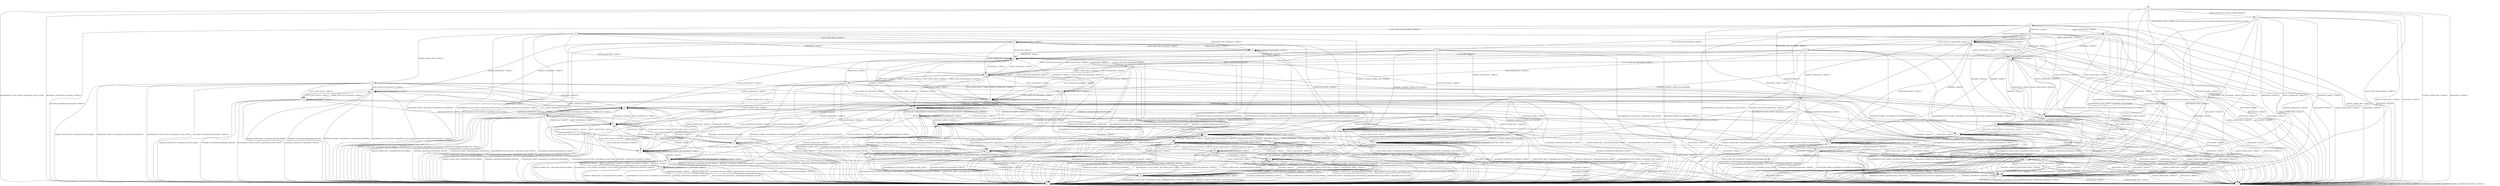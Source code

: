 digraph h5 {
s0 [label="s0"];
s1 [label="s1"];
s2 [label="s2"];
s3 [label="s3"];
s4 [label="s4"];
s5 [label="s5"];
s6 [label="s6"];
s7 [label="s7"];
s27 [label="s27"];
s28 [label="s28"];
s29 [label="s29"];
s51 [label="s51"];
s8 [label="s8"];
s9 [label="s9"];
s10 [label="s10"];
s11 [label="s11"];
s12 [label="s12"];
s24 [label="s24"];
s32 [label="s32"];
s33 [label="s33"];
s34 [label="s34"];
s35 [label="s35"];
s48 [label="s48"];
s54 [label="s54"];
s55 [label="s55"];
s13 [label="s13"];
s14 [label="s14"];
s15 [label="s15"];
s16 [label="s16"];
s17 [label="s17"];
s18 [label="s18"];
s25 [label="s25"];
s26 [label="s26"];
s30 [label="s30"];
s40 [label="s40"];
s41 [label="s41"];
s42 [label="s42"];
s46 [label="s46"];
s52 [label="s52"];
s56 [label="s56"];
s19 [label="s19"];
s20 [label="s20"];
s21 [label="s21"];
s22 [label="s22"];
s31 [label="s31"];
s36 [label="s36"];
s37 [label="s37"];
s45 [label="s45"];
s47 [label="s47"];
s49 [label="s49"];
s53 [label="s53"];
s23 [label="s23"];
s38 [label="s38"];
s39 [label="s39"];
s43 [label="s43"];
s50 [label="s50"];
s44 [label="s44"];
s0 -> s1 [label="ECDH_CLIENT_HELLO / HELLO_VERIFY_REQUEST+"];
s0 -> s2 [label="ECDH_CLIENT_KEY_EXCHANGE / TIMEOUT"];
s0 -> s3 [label="CHANGE_CIPHER_SPEC / TIMEOUT"];
s0 -> s2 [label="FINISHED / TIMEOUT"];
s0 -> s3 [label="APPLICATION / TIMEOUT"];
s0 -> s2 [label="CERTIFICATE / TIMEOUT"];
s0 -> s2 [label="EMPTY_CERTIFICATE / TIMEOUT"];
s0 -> s2 [label="CERTIFICATE_VERIFY / TIMEOUT"];
s0 -> s4 [label="Alert(WARNING,CLOSE_NOTIFY) / Alert(FATAL,CLOSE_NOTIFY)"];
s0 -> s4 [label="Alert(FATAL,UNEXPECTED_MESSAGE) / TIMEOUT"];
s1 -> s5 [label="ECDH_CLIENT_HELLO / SERVER_HELLO,CERTIFICATE,ECDHE_SERVER_KEY_EXCHANGE,CERTIFICATE_REQUEST,SERVER_HELLO_DONE"];
s1 -> s2 [label="ECDH_CLIENT_KEY_EXCHANGE / TIMEOUT"];
s1 -> s3 [label="CHANGE_CIPHER_SPEC / TIMEOUT"];
s1 -> s2 [label="FINISHED / TIMEOUT"];
s1 -> s3 [label="APPLICATION / TIMEOUT"];
s1 -> s2 [label="CERTIFICATE / TIMEOUT"];
s1 -> s2 [label="EMPTY_CERTIFICATE / TIMEOUT"];
s1 -> s2 [label="CERTIFICATE_VERIFY / TIMEOUT"];
s1 -> s4 [label="Alert(WARNING,CLOSE_NOTIFY) / Alert(FATAL,CLOSE_NOTIFY)"];
s1 -> s4 [label="Alert(FATAL,UNEXPECTED_MESSAGE) / TIMEOUT"];
s2 -> s2 [label="ECDH_CLIENT_HELLO / TIMEOUT"];
s2 -> s2 [label="ECDH_CLIENT_KEY_EXCHANGE / TIMEOUT"];
s2 -> s3 [label="CHANGE_CIPHER_SPEC / TIMEOUT"];
s2 -> s2 [label="FINISHED / TIMEOUT"];
s2 -> s3 [label="APPLICATION / TIMEOUT"];
s2 -> s2 [label="CERTIFICATE / TIMEOUT"];
s2 -> s2 [label="EMPTY_CERTIFICATE / TIMEOUT"];
s2 -> s2 [label="CERTIFICATE_VERIFY / TIMEOUT"];
s2 -> s4 [label="Alert(WARNING,CLOSE_NOTIFY) / Alert(FATAL,CLOSE_NOTIFY)"];
s2 -> s4 [label="Alert(FATAL,UNEXPECTED_MESSAGE) / TIMEOUT"];
s3 -> s3 [label="ECDH_CLIENT_HELLO / TIMEOUT"];
s3 -> s3 [label="ECDH_CLIENT_KEY_EXCHANGE / TIMEOUT"];
s3 -> s3 [label="CHANGE_CIPHER_SPEC / TIMEOUT"];
s3 -> s3 [label="FINISHED / TIMEOUT"];
s3 -> s3 [label="APPLICATION / TIMEOUT"];
s3 -> s3 [label="CERTIFICATE / TIMEOUT"];
s3 -> s3 [label="EMPTY_CERTIFICATE / TIMEOUT"];
s3 -> s3 [label="CERTIFICATE_VERIFY / TIMEOUT"];
s3 -> s3 [label="Alert(WARNING,CLOSE_NOTIFY) / TIMEOUT"];
s3 -> s3 [label="Alert(FATAL,UNEXPECTED_MESSAGE) / TIMEOUT"];
s4 -> s4 [label="ECDH_CLIENT_HELLO / SOCKET_CLOSED"];
s4 -> s4 [label="ECDH_CLIENT_KEY_EXCHANGE / SOCKET_CLOSED"];
s4 -> s4 [label="CHANGE_CIPHER_SPEC / SOCKET_CLOSED"];
s4 -> s4 [label="FINISHED / SOCKET_CLOSED"];
s4 -> s4 [label="APPLICATION / SOCKET_CLOSED"];
s4 -> s4 [label="CERTIFICATE / SOCKET_CLOSED"];
s4 -> s4 [label="EMPTY_CERTIFICATE / SOCKET_CLOSED"];
s4 -> s4 [label="CERTIFICATE_VERIFY / SOCKET_CLOSED"];
s4 -> s4 [label="Alert(WARNING,CLOSE_NOTIFY) / SOCKET_CLOSED"];
s4 -> s4 [label="Alert(FATAL,UNEXPECTED_MESSAGE) / SOCKET_CLOSED"];
s5 -> s27 [label="ECDH_CLIENT_HELLO / TIMEOUT"];
s5 -> s6 [label="ECDH_CLIENT_KEY_EXCHANGE / TIMEOUT"];
s5 -> s3 [label="CHANGE_CIPHER_SPEC / TIMEOUT"];
s5 -> s7 [label="FINISHED / TIMEOUT"];
s5 -> s3 [label="APPLICATION / TIMEOUT"];
s5 -> s28 [label="CERTIFICATE / TIMEOUT"];
s5 -> s51 [label="EMPTY_CERTIFICATE / TIMEOUT"];
s5 -> s29 [label="CERTIFICATE_VERIFY / TIMEOUT"];
s5 -> s4 [label="Alert(WARNING,CLOSE_NOTIFY) / Alert(FATAL,CLOSE_NOTIFY)"];
s5 -> s4 [label="Alert(FATAL,UNEXPECTED_MESSAGE) / TIMEOUT"];
s6 -> s8 [label="ECDH_CLIENT_HELLO / TIMEOUT"];
s6 -> s9 [label="ECDH_CLIENT_KEY_EXCHANGE / TIMEOUT"];
s6 -> s10 [label="CHANGE_CIPHER_SPEC / TIMEOUT"];
s6 -> s11 [label="FINISHED / CHANGE_CIPHER_SPEC,FINISHED"];
s6 -> s3 [label="APPLICATION / TIMEOUT"];
s6 -> s12 [label="CERTIFICATE / TIMEOUT"];
s6 -> s24 [label="EMPTY_CERTIFICATE / TIMEOUT"];
s6 -> s4 [label="CERTIFICATE_VERIFY / Alert(FATAL,NO_CERTIFICATE_RESERVED)"];
s6 -> s4 [label="Alert(WARNING,CLOSE_NOTIFY) / Alert(FATAL,CLOSE_NOTIFY)"];
s6 -> s4 [label="Alert(FATAL,UNEXPECTED_MESSAGE) / TIMEOUT"];
s7 -> s7 [label="ECDH_CLIENT_HELLO / TIMEOUT"];
s7 -> s4 [label="ECDH_CLIENT_KEY_EXCHANGE / Alert(FATAL,HANDSHAKE_FAILURE)"];
s7 -> s3 [label="CHANGE_CIPHER_SPEC / TIMEOUT"];
s7 -> s7 [label="FINISHED / TIMEOUT"];
s7 -> s3 [label="APPLICATION / TIMEOUT"];
s7 -> s7 [label="CERTIFICATE / TIMEOUT"];
s7 -> s7 [label="EMPTY_CERTIFICATE / TIMEOUT"];
s7 -> s29 [label="CERTIFICATE_VERIFY / TIMEOUT"];
s7 -> s4 [label="Alert(WARNING,CLOSE_NOTIFY) / Alert(FATAL,CLOSE_NOTIFY)"];
s7 -> s4 [label="Alert(FATAL,UNEXPECTED_MESSAGE) / TIMEOUT"];
s27 -> s27 [label="ECDH_CLIENT_HELLO / TIMEOUT"];
s27 -> s9 [label="ECDH_CLIENT_KEY_EXCHANGE / TIMEOUT"];
s27 -> s3 [label="CHANGE_CIPHER_SPEC / TIMEOUT"];
s27 -> s7 [label="FINISHED / TIMEOUT"];
s27 -> s3 [label="APPLICATION / TIMEOUT"];
s27 -> s32 [label="CERTIFICATE / TIMEOUT"];
s27 -> s27 [label="EMPTY_CERTIFICATE / TIMEOUT"];
s27 -> s29 [label="CERTIFICATE_VERIFY / TIMEOUT"];
s27 -> s4 [label="Alert(WARNING,CLOSE_NOTIFY) / Alert(FATAL,CLOSE_NOTIFY)"];
s27 -> s4 [label="Alert(FATAL,UNEXPECTED_MESSAGE) / TIMEOUT"];
s28 -> s54 [label="ECDH_CLIENT_HELLO / TIMEOUT"];
s28 -> s33 [label="ECDH_CLIENT_KEY_EXCHANGE / TIMEOUT"];
s28 -> s3 [label="CHANGE_CIPHER_SPEC / TIMEOUT"];
s28 -> s48 [label="FINISHED / TIMEOUT"];
s28 -> s3 [label="APPLICATION / TIMEOUT"];
s28 -> s32 [label="CERTIFICATE / TIMEOUT"];
s28 -> s27 [label="EMPTY_CERTIFICATE / TIMEOUT"];
s28 -> s2 [label="CERTIFICATE_VERIFY / TIMEOUT"];
s28 -> s4 [label="Alert(WARNING,CLOSE_NOTIFY) / Alert(FATAL,CLOSE_NOTIFY)"];
s28 -> s4 [label="Alert(FATAL,UNEXPECTED_MESSAGE) / TIMEOUT"];
s29 -> s29 [label="ECDH_CLIENT_HELLO / TIMEOUT"];
s29 -> s34 [label="ECDH_CLIENT_KEY_EXCHANGE / TIMEOUT"];
s29 -> s3 [label="CHANGE_CIPHER_SPEC / TIMEOUT"];
s29 -> s29 [label="FINISHED / TIMEOUT"];
s29 -> s3 [label="APPLICATION / TIMEOUT"];
s29 -> s35 [label="CERTIFICATE / TIMEOUT"];
s29 -> s29 [label="EMPTY_CERTIFICATE / TIMEOUT"];
s29 -> s29 [label="CERTIFICATE_VERIFY / TIMEOUT"];
s29 -> s4 [label="Alert(WARNING,CLOSE_NOTIFY) / Alert(FATAL,CLOSE_NOTIFY)"];
s29 -> s4 [label="Alert(FATAL,UNEXPECTED_MESSAGE) / TIMEOUT"];
s51 -> s54 [label="ECDH_CLIENT_HELLO / TIMEOUT"];
s51 -> s55 [label="ECDH_CLIENT_KEY_EXCHANGE / TIMEOUT"];
s51 -> s3 [label="CHANGE_CIPHER_SPEC / TIMEOUT"];
s51 -> s48 [label="FINISHED / TIMEOUT"];
s51 -> s3 [label="APPLICATION / TIMEOUT"];
s51 -> s32 [label="CERTIFICATE / TIMEOUT"];
s51 -> s27 [label="EMPTY_CERTIFICATE / TIMEOUT"];
s51 -> s2 [label="CERTIFICATE_VERIFY / TIMEOUT"];
s51 -> s4 [label="Alert(WARNING,CLOSE_NOTIFY) / Alert(FATAL,CLOSE_NOTIFY)"];
s51 -> s4 [label="Alert(FATAL,UNEXPECTED_MESSAGE) / TIMEOUT"];
s8 -> s8 [label="ECDH_CLIENT_HELLO / TIMEOUT"];
s8 -> s9 [label="ECDH_CLIENT_KEY_EXCHANGE / TIMEOUT"];
s8 -> s13 [label="CHANGE_CIPHER_SPEC / TIMEOUT"];
s8 -> s4 [label="FINISHED / Alert(FATAL,HANDSHAKE_FAILURE)"];
s8 -> s3 [label="APPLICATION / TIMEOUT"];
s8 -> s12 [label="CERTIFICATE / TIMEOUT"];
s8 -> s24 [label="EMPTY_CERTIFICATE / TIMEOUT"];
s8 -> s30 [label="CERTIFICATE_VERIFY / TIMEOUT"];
s8 -> s4 [label="Alert(WARNING,CLOSE_NOTIFY) / Alert(FATAL,CLOSE_NOTIFY)"];
s8 -> s4 [label="Alert(FATAL,UNEXPECTED_MESSAGE) / TIMEOUT"];
s9 -> s8 [label="ECDH_CLIENT_HELLO / TIMEOUT"];
s9 -> s9 [label="ECDH_CLIENT_KEY_EXCHANGE / TIMEOUT"];
s9 -> s14 [label="CHANGE_CIPHER_SPEC / TIMEOUT"];
s9 -> s4 [label="FINISHED / Alert(FATAL,HANDSHAKE_FAILURE)"];
s9 -> s3 [label="APPLICATION / TIMEOUT"];
s9 -> s12 [label="CERTIFICATE / TIMEOUT"];
s9 -> s24 [label="EMPTY_CERTIFICATE / TIMEOUT"];
s9 -> s4 [label="CERTIFICATE_VERIFY / Alert(FATAL,NO_CERTIFICATE_RESERVED)"];
s9 -> s4 [label="Alert(WARNING,CLOSE_NOTIFY) / Alert(FATAL,CLOSE_NOTIFY)"];
s9 -> s4 [label="Alert(FATAL,UNEXPECTED_MESSAGE) / TIMEOUT"];
s10 -> s13 [label="ECDH_CLIENT_HELLO / TIMEOUT"];
s10 -> s14 [label="ECDH_CLIENT_KEY_EXCHANGE / TIMEOUT"];
s10 -> s4 [label="CHANGE_CIPHER_SPEC / Alert(FATAL,DECODE_ERROR)"];
s10 -> s15 [label="FINISHED / CHANGE_CIPHER_SPEC,FINISHED"];
s10 -> s3 [label="APPLICATION / TIMEOUT"];
s10 -> s16 [label="CERTIFICATE / TIMEOUT"];
s10 -> s17 [label="EMPTY_CERTIFICATE / TIMEOUT"];
s10 -> s4 [label="CERTIFICATE_VERIFY / Alert(FATAL,NO_CERTIFICATE_RESERVED)"];
s10 -> s4 [label="Alert(WARNING,CLOSE_NOTIFY) / Alert(FATAL,CLOSE_NOTIFY)"];
s10 -> s4 [label="Alert(FATAL,UNEXPECTED_MESSAGE) / TIMEOUT"];
s11 -> s11 [label="ECDH_CLIENT_HELLO / TIMEOUT"];
s11 -> s11 [label="ECDH_CLIENT_KEY_EXCHANGE / TIMEOUT"];
s11 -> s15 [label="CHANGE_CIPHER_SPEC / TIMEOUT"];
s11 -> s11 [label="FINISHED / TIMEOUT"];
s11 -> s4 [label="APPLICATION / APPLICATION"];
s11 -> s11 [label="CERTIFICATE / TIMEOUT"];
s11 -> s11 [label="EMPTY_CERTIFICATE / TIMEOUT"];
s11 -> s11 [label="CERTIFICATE_VERIFY / TIMEOUT"];
s11 -> s4 [label="Alert(WARNING,CLOSE_NOTIFY) / Alert(FATAL,CLOSE_NOTIFY)"];
s11 -> s4 [label="Alert(FATAL,UNEXPECTED_MESSAGE) / TIMEOUT"];
s12 -> s25 [label="ECDH_CLIENT_HELLO / TIMEOUT"];
s12 -> s18 [label="ECDH_CLIENT_KEY_EXCHANGE / TIMEOUT"];
s12 -> s16 [label="CHANGE_CIPHER_SPEC / TIMEOUT"];
s12 -> s46 [label="FINISHED / TIMEOUT"];
s12 -> s3 [label="APPLICATION / TIMEOUT"];
s12 -> s12 [label="CERTIFICATE / TIMEOUT"];
s12 -> s24 [label="EMPTY_CERTIFICATE / TIMEOUT"];
s12 -> s52 [label="CERTIFICATE_VERIFY / TIMEOUT"];
s12 -> s4 [label="Alert(WARNING,CLOSE_NOTIFY) / Alert(FATAL,CLOSE_NOTIFY)"];
s12 -> s4 [label="Alert(FATAL,UNEXPECTED_MESSAGE) / TIMEOUT"];
s24 -> s25 [label="ECDH_CLIENT_HELLO / TIMEOUT"];
s24 -> s26 [label="ECDH_CLIENT_KEY_EXCHANGE / TIMEOUT"];
s24 -> s17 [label="CHANGE_CIPHER_SPEC / TIMEOUT"];
s24 -> s46 [label="FINISHED / TIMEOUT"];
s24 -> s3 [label="APPLICATION / TIMEOUT"];
s24 -> s12 [label="CERTIFICATE / TIMEOUT"];
s24 -> s24 [label="EMPTY_CERTIFICATE / TIMEOUT"];
s24 -> s52 [label="CERTIFICATE_VERIFY / TIMEOUT"];
s24 -> s4 [label="Alert(WARNING,CLOSE_NOTIFY) / Alert(FATAL,CLOSE_NOTIFY)"];
s24 -> s4 [label="Alert(FATAL,UNEXPECTED_MESSAGE) / TIMEOUT"];
s32 -> s54 [label="ECDH_CLIENT_HELLO / TIMEOUT"];
s32 -> s18 [label="ECDH_CLIENT_KEY_EXCHANGE / TIMEOUT"];
s32 -> s3 [label="CHANGE_CIPHER_SPEC / TIMEOUT"];
s32 -> s48 [label="FINISHED / TIMEOUT"];
s32 -> s3 [label="APPLICATION / TIMEOUT"];
s32 -> s32 [label="CERTIFICATE / TIMEOUT"];
s32 -> s27 [label="EMPTY_CERTIFICATE / TIMEOUT"];
s32 -> s2 [label="CERTIFICATE_VERIFY / TIMEOUT"];
s32 -> s4 [label="Alert(WARNING,CLOSE_NOTIFY) / Alert(FATAL,CLOSE_NOTIFY)"];
s32 -> s4 [label="Alert(FATAL,UNEXPECTED_MESSAGE) / TIMEOUT"];
s33 -> s22 [label="ECDH_CLIENT_HELLO / TIMEOUT"];
s33 -> s25 [label="ECDH_CLIENT_KEY_EXCHANGE / TIMEOUT"];
s33 -> s40 [label="CHANGE_CIPHER_SPEC / TIMEOUT"];
s33 -> s11 [label="FINISHED / CHANGE_CIPHER_SPEC,FINISHED"];
s33 -> s3 [label="APPLICATION / TIMEOUT"];
s33 -> s12 [label="CERTIFICATE / TIMEOUT"];
s33 -> s24 [label="EMPTY_CERTIFICATE / TIMEOUT"];
s33 -> s41 [label="CERTIFICATE_VERIFY / TIMEOUT"];
s33 -> s4 [label="Alert(WARNING,CLOSE_NOTIFY) / Alert(FATAL,CLOSE_NOTIFY)"];
s33 -> s4 [label="Alert(FATAL,UNEXPECTED_MESSAGE) / TIMEOUT"];
s34 -> s29 [label="ECDH_CLIENT_HELLO / TIMEOUT"];
s34 -> s34 [label="ECDH_CLIENT_KEY_EXCHANGE / TIMEOUT"];
s34 -> s3 [label="CHANGE_CIPHER_SPEC / TIMEOUT"];
s34 -> s29 [label="FINISHED / TIMEOUT"];
s34 -> s3 [label="APPLICATION / TIMEOUT"];
s34 -> s35 [label="CERTIFICATE / TIMEOUT"];
s34 -> s29 [label="EMPTY_CERTIFICATE / TIMEOUT"];
s34 -> s4 [label="CERTIFICATE_VERIFY / Alert(FATAL,NO_CERTIFICATE_RESERVED)"];
s34 -> s4 [label="Alert(WARNING,CLOSE_NOTIFY) / Alert(FATAL,CLOSE_NOTIFY)"];
s34 -> s4 [label="Alert(FATAL,UNEXPECTED_MESSAGE) / TIMEOUT"];
s35 -> s2 [label="ECDH_CLIENT_HELLO / TIMEOUT"];
s35 -> s42 [label="ECDH_CLIENT_KEY_EXCHANGE / TIMEOUT"];
s35 -> s3 [label="CHANGE_CIPHER_SPEC / TIMEOUT"];
s35 -> s2 [label="FINISHED / TIMEOUT"];
s35 -> s3 [label="APPLICATION / TIMEOUT"];
s35 -> s35 [label="CERTIFICATE / TIMEOUT"];
s35 -> s29 [label="EMPTY_CERTIFICATE / TIMEOUT"];
s35 -> s2 [label="CERTIFICATE_VERIFY / TIMEOUT"];
s35 -> s4 [label="Alert(WARNING,CLOSE_NOTIFY) / Alert(FATAL,CLOSE_NOTIFY)"];
s35 -> s4 [label="Alert(FATAL,UNEXPECTED_MESSAGE) / TIMEOUT"];
s48 -> s48 [label="ECDH_CLIENT_HELLO / TIMEOUT"];
s48 -> s48 [label="ECDH_CLIENT_KEY_EXCHANGE / TIMEOUT"];
s48 -> s3 [label="CHANGE_CIPHER_SPEC / TIMEOUT"];
s48 -> s48 [label="FINISHED / TIMEOUT"];
s48 -> s3 [label="APPLICATION / TIMEOUT"];
s48 -> s7 [label="CERTIFICATE / TIMEOUT"];
s48 -> s7 [label="EMPTY_CERTIFICATE / TIMEOUT"];
s48 -> s2 [label="CERTIFICATE_VERIFY / TIMEOUT"];
s48 -> s4 [label="Alert(WARNING,CLOSE_NOTIFY) / Alert(FATAL,CLOSE_NOTIFY)"];
s48 -> s4 [label="Alert(FATAL,UNEXPECTED_MESSAGE) / TIMEOUT"];
s54 -> s54 [label="ECDH_CLIENT_HELLO / TIMEOUT"];
s54 -> s54 [label="ECDH_CLIENT_KEY_EXCHANGE / TIMEOUT"];
s54 -> s3 [label="CHANGE_CIPHER_SPEC / TIMEOUT"];
s54 -> s48 [label="FINISHED / TIMEOUT"];
s54 -> s3 [label="APPLICATION / TIMEOUT"];
s54 -> s32 [label="CERTIFICATE / TIMEOUT"];
s54 -> s27 [label="EMPTY_CERTIFICATE / TIMEOUT"];
s54 -> s2 [label="CERTIFICATE_VERIFY / TIMEOUT"];
s54 -> s4 [label="Alert(WARNING,CLOSE_NOTIFY) / Alert(FATAL,CLOSE_NOTIFY)"];
s54 -> s4 [label="Alert(FATAL,UNEXPECTED_MESSAGE) / TIMEOUT"];
s55 -> s22 [label="ECDH_CLIENT_HELLO / TIMEOUT"];
s55 -> s25 [label="ECDH_CLIENT_KEY_EXCHANGE / TIMEOUT"];
s55 -> s56 [label="CHANGE_CIPHER_SPEC / TIMEOUT"];
s55 -> s11 [label="FINISHED / CHANGE_CIPHER_SPEC,FINISHED"];
s55 -> s3 [label="APPLICATION / TIMEOUT"];
s55 -> s12 [label="CERTIFICATE / TIMEOUT"];
s55 -> s24 [label="EMPTY_CERTIFICATE / TIMEOUT"];
s55 -> s4 [label="CERTIFICATE_VERIFY / Alert(FATAL,NO_CERTIFICATE_RESERVED)"];
s55 -> s4 [label="Alert(WARNING,CLOSE_NOTIFY) / Alert(FATAL,CLOSE_NOTIFY)"];
s55 -> s4 [label="Alert(FATAL,UNEXPECTED_MESSAGE) / TIMEOUT"];
s13 -> s13 [label="ECDH_CLIENT_HELLO / TIMEOUT"];
s13 -> s14 [label="ECDH_CLIENT_KEY_EXCHANGE / TIMEOUT"];
s13 -> s4 [label="CHANGE_CIPHER_SPEC / Alert(FATAL,DECODE_ERROR)"];
s13 -> s4 [label="FINISHED / Alert(FATAL,HANDSHAKE_FAILURE)"];
s13 -> s3 [label="APPLICATION / TIMEOUT"];
s13 -> s16 [label="CERTIFICATE / TIMEOUT"];
s13 -> s17 [label="EMPTY_CERTIFICATE / TIMEOUT"];
s13 -> s31 [label="CERTIFICATE_VERIFY / TIMEOUT"];
s13 -> s4 [label="Alert(WARNING,CLOSE_NOTIFY) / Alert(FATAL,CLOSE_NOTIFY)"];
s13 -> s4 [label="Alert(FATAL,UNEXPECTED_MESSAGE) / TIMEOUT"];
s14 -> s13 [label="ECDH_CLIENT_HELLO / TIMEOUT"];
s14 -> s14 [label="ECDH_CLIENT_KEY_EXCHANGE / TIMEOUT"];
s14 -> s4 [label="CHANGE_CIPHER_SPEC / Alert(FATAL,DECODE_ERROR)"];
s14 -> s4 [label="FINISHED / Alert(FATAL,HANDSHAKE_FAILURE)"];
s14 -> s3 [label="APPLICATION / TIMEOUT"];
s14 -> s16 [label="CERTIFICATE / TIMEOUT"];
s14 -> s17 [label="EMPTY_CERTIFICATE / TIMEOUT"];
s14 -> s4 [label="CERTIFICATE_VERIFY / Alert(FATAL,NO_CERTIFICATE_RESERVED)"];
s14 -> s4 [label="Alert(WARNING,CLOSE_NOTIFY) / Alert(FATAL,CLOSE_NOTIFY)"];
s14 -> s4 [label="Alert(FATAL,UNEXPECTED_MESSAGE) / TIMEOUT"];
s15 -> s15 [label="ECDH_CLIENT_HELLO / TIMEOUT"];
s15 -> s15 [label="ECDH_CLIENT_KEY_EXCHANGE / TIMEOUT"];
s15 -> s4 [label="CHANGE_CIPHER_SPEC / Alert(FATAL,DECODE_ERROR)"];
s15 -> s15 [label="FINISHED / TIMEOUT"];
s15 -> s4 [label="APPLICATION / APPLICATION"];
s15 -> s15 [label="CERTIFICATE / TIMEOUT"];
s15 -> s15 [label="EMPTY_CERTIFICATE / TIMEOUT"];
s15 -> s15 [label="CERTIFICATE_VERIFY / TIMEOUT"];
s15 -> s4 [label="Alert(WARNING,CLOSE_NOTIFY) / Alert(FATAL,CLOSE_NOTIFY)"];
s15 -> s4 [label="Alert(FATAL,UNEXPECTED_MESSAGE) / TIMEOUT"];
s16 -> s19 [label="ECDH_CLIENT_HELLO / TIMEOUT"];
s16 -> s20 [label="ECDH_CLIENT_KEY_EXCHANGE / TIMEOUT"];
s16 -> s4 [label="CHANGE_CIPHER_SPEC / Alert(FATAL,DECODE_ERROR)"];
s16 -> s47 [label="FINISHED / TIMEOUT"];
s16 -> s3 [label="APPLICATION / TIMEOUT"];
s16 -> s16 [label="CERTIFICATE / TIMEOUT"];
s16 -> s17 [label="EMPTY_CERTIFICATE / TIMEOUT"];
s16 -> s53 [label="CERTIFICATE_VERIFY / TIMEOUT"];
s16 -> s4 [label="Alert(WARNING,CLOSE_NOTIFY) / Alert(FATAL,CLOSE_NOTIFY)"];
s16 -> s4 [label="Alert(FATAL,UNEXPECTED_MESSAGE) / TIMEOUT"];
s17 -> s19 [label="ECDH_CLIENT_HELLO / TIMEOUT"];
s17 -> s21 [label="ECDH_CLIENT_KEY_EXCHANGE / TIMEOUT"];
s17 -> s4 [label="CHANGE_CIPHER_SPEC / Alert(FATAL,DECODE_ERROR)"];
s17 -> s47 [label="FINISHED / TIMEOUT"];
s17 -> s3 [label="APPLICATION / TIMEOUT"];
s17 -> s16 [label="CERTIFICATE / TIMEOUT"];
s17 -> s17 [label="EMPTY_CERTIFICATE / TIMEOUT"];
s17 -> s53 [label="CERTIFICATE_VERIFY / TIMEOUT"];
s17 -> s4 [label="Alert(WARNING,CLOSE_NOTIFY) / Alert(FATAL,CLOSE_NOTIFY)"];
s17 -> s4 [label="Alert(FATAL,UNEXPECTED_MESSAGE) / TIMEOUT"];
s18 -> s22 [label="ECDH_CLIENT_HELLO / TIMEOUT"];
s18 -> s25 [label="ECDH_CLIENT_KEY_EXCHANGE / TIMEOUT"];
s18 -> s20 [label="CHANGE_CIPHER_SPEC / TIMEOUT"];
s18 -> s4 [label="FINISHED / Alert(FATAL,HANDSHAKE_FAILURE)"];
s18 -> s3 [label="APPLICATION / TIMEOUT"];
s18 -> s12 [label="CERTIFICATE / TIMEOUT"];
s18 -> s24 [label="EMPTY_CERTIFICATE / TIMEOUT"];
s18 -> s4 [label="CERTIFICATE_VERIFY / Alert(FATAL,BAD_CERTIFICATE)"];
s18 -> s4 [label="Alert(WARNING,CLOSE_NOTIFY) / Alert(FATAL,CLOSE_NOTIFY)"];
s18 -> s4 [label="Alert(FATAL,UNEXPECTED_MESSAGE) / TIMEOUT"];
s25 -> s25 [label="ECDH_CLIENT_HELLO / TIMEOUT"];
s25 -> s25 [label="ECDH_CLIENT_KEY_EXCHANGE / TIMEOUT"];
s25 -> s19 [label="CHANGE_CIPHER_SPEC / TIMEOUT"];
s25 -> s46 [label="FINISHED / TIMEOUT"];
s25 -> s3 [label="APPLICATION / TIMEOUT"];
s25 -> s12 [label="CERTIFICATE / TIMEOUT"];
s25 -> s24 [label="EMPTY_CERTIFICATE / TIMEOUT"];
s25 -> s52 [label="CERTIFICATE_VERIFY / TIMEOUT"];
s25 -> s4 [label="Alert(WARNING,CLOSE_NOTIFY) / Alert(FATAL,CLOSE_NOTIFY)"];
s25 -> s4 [label="Alert(FATAL,UNEXPECTED_MESSAGE) / TIMEOUT"];
s26 -> s22 [label="ECDH_CLIENT_HELLO / TIMEOUT"];
s26 -> s25 [label="ECDH_CLIENT_KEY_EXCHANGE / TIMEOUT"];
s26 -> s21 [label="CHANGE_CIPHER_SPEC / TIMEOUT"];
s26 -> s4 [label="FINISHED / Alert(FATAL,HANDSHAKE_FAILURE)"];
s26 -> s3 [label="APPLICATION / TIMEOUT"];
s26 -> s12 [label="CERTIFICATE / TIMEOUT"];
s26 -> s24 [label="EMPTY_CERTIFICATE / TIMEOUT"];
s26 -> s4 [label="CERTIFICATE_VERIFY / Alert(FATAL,NO_CERTIFICATE_RESERVED)"];
s26 -> s4 [label="Alert(WARNING,CLOSE_NOTIFY) / Alert(FATAL,CLOSE_NOTIFY)"];
s26 -> s4 [label="Alert(FATAL,UNEXPECTED_MESSAGE) / TIMEOUT"];
s30 -> s30 [label="ECDH_CLIENT_HELLO / TIMEOUT"];
s30 -> s36 [label="ECDH_CLIENT_KEY_EXCHANGE / TIMEOUT"];
s30 -> s31 [label="CHANGE_CIPHER_SPEC / TIMEOUT"];
s30 -> s30 [label="FINISHED / TIMEOUT"];
s30 -> s3 [label="APPLICATION / TIMEOUT"];
s30 -> s37 [label="CERTIFICATE / TIMEOUT"];
s30 -> s30 [label="EMPTY_CERTIFICATE / TIMEOUT"];
s30 -> s30 [label="CERTIFICATE_VERIFY / TIMEOUT"];
s30 -> s4 [label="Alert(WARNING,CLOSE_NOTIFY) / Alert(FATAL,CLOSE_NOTIFY)"];
s30 -> s4 [label="Alert(FATAL,UNEXPECTED_MESSAGE) / TIMEOUT"];
s40 -> s23 [label="ECDH_CLIENT_HELLO / TIMEOUT"];
s40 -> s19 [label="ECDH_CLIENT_KEY_EXCHANGE / TIMEOUT"];
s40 -> s4 [label="CHANGE_CIPHER_SPEC / Alert(FATAL,DECODE_ERROR)"];
s40 -> s15 [label="FINISHED / CHANGE_CIPHER_SPEC,FINISHED"];
s40 -> s3 [label="APPLICATION / TIMEOUT"];
s40 -> s16 [label="CERTIFICATE / TIMEOUT"];
s40 -> s17 [label="EMPTY_CERTIFICATE / TIMEOUT"];
s40 -> s45 [label="CERTIFICATE_VERIFY / TIMEOUT"];
s40 -> s4 [label="Alert(WARNING,CLOSE_NOTIFY) / Alert(FATAL,CLOSE_NOTIFY)"];
s40 -> s4 [label="Alert(FATAL,UNEXPECTED_MESSAGE) / TIMEOUT"];
s41 -> s4 [label="ECDH_CLIENT_HELLO / Alert(FATAL,BAD_CERTIFICATE)"];
s41 -> s52 [label="ECDH_CLIENT_KEY_EXCHANGE / TIMEOUT"];
s41 -> s45 [label="CHANGE_CIPHER_SPEC / TIMEOUT"];
s41 -> s11 [label="FINISHED / CHANGE_CIPHER_SPEC,FINISHED"];
s41 -> s3 [label="APPLICATION / TIMEOUT"];
s41 -> s37 [label="CERTIFICATE / TIMEOUT"];
s41 -> s30 [label="EMPTY_CERTIFICATE / TIMEOUT"];
s41 -> s52 [label="CERTIFICATE_VERIFY / TIMEOUT"];
s41 -> s4 [label="Alert(WARNING,CLOSE_NOTIFY) / Alert(FATAL,CLOSE_NOTIFY)"];
s41 -> s4 [label="Alert(FATAL,UNEXPECTED_MESSAGE) / TIMEOUT"];
s42 -> s2 [label="ECDH_CLIENT_HELLO / TIMEOUT"];
s42 -> s2 [label="ECDH_CLIENT_KEY_EXCHANGE / TIMEOUT"];
s42 -> s3 [label="CHANGE_CIPHER_SPEC / TIMEOUT"];
s42 -> s2 [label="FINISHED / TIMEOUT"];
s42 -> s3 [label="APPLICATION / TIMEOUT"];
s42 -> s35 [label="CERTIFICATE / TIMEOUT"];
s42 -> s29 [label="EMPTY_CERTIFICATE / TIMEOUT"];
s42 -> s4 [label="CERTIFICATE_VERIFY / Alert(FATAL,BAD_CERTIFICATE)"];
s42 -> s4 [label="Alert(WARNING,CLOSE_NOTIFY) / Alert(FATAL,CLOSE_NOTIFY)"];
s42 -> s4 [label="Alert(FATAL,UNEXPECTED_MESSAGE) / TIMEOUT"];
s46 -> s46 [label="ECDH_CLIENT_HELLO / TIMEOUT"];
s46 -> s46 [label="ECDH_CLIENT_KEY_EXCHANGE / TIMEOUT"];
s46 -> s47 [label="CHANGE_CIPHER_SPEC / TIMEOUT"];
s46 -> s46 [label="FINISHED / TIMEOUT"];
s46 -> s3 [label="APPLICATION / TIMEOUT"];
s46 -> s49 [label="CERTIFICATE / TIMEOUT"];
s46 -> s49 [label="EMPTY_CERTIFICATE / TIMEOUT"];
s46 -> s52 [label="CERTIFICATE_VERIFY / TIMEOUT"];
s46 -> s4 [label="Alert(WARNING,CLOSE_NOTIFY) / Alert(FATAL,CLOSE_NOTIFY)"];
s46 -> s4 [label="Alert(FATAL,UNEXPECTED_MESSAGE) / TIMEOUT"];
s52 -> s52 [label="ECDH_CLIENT_HELLO / TIMEOUT"];
s52 -> s52 [label="ECDH_CLIENT_KEY_EXCHANGE / TIMEOUT"];
s52 -> s53 [label="CHANGE_CIPHER_SPEC / TIMEOUT"];
s52 -> s52 [label="FINISHED / TIMEOUT"];
s52 -> s3 [label="APPLICATION / TIMEOUT"];
s52 -> s37 [label="CERTIFICATE / TIMEOUT"];
s52 -> s30 [label="EMPTY_CERTIFICATE / TIMEOUT"];
s52 -> s52 [label="CERTIFICATE_VERIFY / TIMEOUT"];
s52 -> s4 [label="Alert(WARNING,CLOSE_NOTIFY) / Alert(FATAL,CLOSE_NOTIFY)"];
s52 -> s4 [label="Alert(FATAL,UNEXPECTED_MESSAGE) / TIMEOUT"];
s56 -> s23 [label="ECDH_CLIENT_HELLO / TIMEOUT"];
s56 -> s19 [label="ECDH_CLIENT_KEY_EXCHANGE / TIMEOUT"];
s56 -> s4 [label="CHANGE_CIPHER_SPEC / Alert(FATAL,DECODE_ERROR)"];
s56 -> s15 [label="FINISHED / CHANGE_CIPHER_SPEC,FINISHED"];
s56 -> s3 [label="APPLICATION / TIMEOUT"];
s56 -> s16 [label="CERTIFICATE / TIMEOUT"];
s56 -> s17 [label="EMPTY_CERTIFICATE / TIMEOUT"];
s56 -> s4 [label="CERTIFICATE_VERIFY / Alert(FATAL,NO_CERTIFICATE_RESERVED)"];
s56 -> s4 [label="Alert(WARNING,CLOSE_NOTIFY) / Alert(FATAL,CLOSE_NOTIFY)"];
s56 -> s4 [label="Alert(FATAL,UNEXPECTED_MESSAGE) / TIMEOUT"];
s19 -> s19 [label="ECDH_CLIENT_HELLO / TIMEOUT"];
s19 -> s19 [label="ECDH_CLIENT_KEY_EXCHANGE / TIMEOUT"];
s19 -> s4 [label="CHANGE_CIPHER_SPEC / Alert(FATAL,DECODE_ERROR)"];
s19 -> s47 [label="FINISHED / TIMEOUT"];
s19 -> s3 [label="APPLICATION / TIMEOUT"];
s19 -> s16 [label="CERTIFICATE / TIMEOUT"];
s19 -> s17 [label="EMPTY_CERTIFICATE / TIMEOUT"];
s19 -> s53 [label="CERTIFICATE_VERIFY / TIMEOUT"];
s19 -> s4 [label="Alert(WARNING,CLOSE_NOTIFY) / Alert(FATAL,CLOSE_NOTIFY)"];
s19 -> s4 [label="Alert(FATAL,UNEXPECTED_MESSAGE) / TIMEOUT"];
s20 -> s23 [label="ECDH_CLIENT_HELLO / TIMEOUT"];
s20 -> s19 [label="ECDH_CLIENT_KEY_EXCHANGE / TIMEOUT"];
s20 -> s4 [label="CHANGE_CIPHER_SPEC / Alert(FATAL,DECODE_ERROR)"];
s20 -> s4 [label="FINISHED / Alert(FATAL,HANDSHAKE_FAILURE)"];
s20 -> s3 [label="APPLICATION / TIMEOUT"];
s20 -> s16 [label="CERTIFICATE / TIMEOUT"];
s20 -> s17 [label="EMPTY_CERTIFICATE / TIMEOUT"];
s20 -> s4 [label="CERTIFICATE_VERIFY / Alert(FATAL,BAD_CERTIFICATE)"];
s20 -> s4 [label="Alert(WARNING,CLOSE_NOTIFY) / Alert(FATAL,CLOSE_NOTIFY)"];
s20 -> s4 [label="Alert(FATAL,UNEXPECTED_MESSAGE) / TIMEOUT"];
s21 -> s23 [label="ECDH_CLIENT_HELLO / TIMEOUT"];
s21 -> s19 [label="ECDH_CLIENT_KEY_EXCHANGE / TIMEOUT"];
s21 -> s4 [label="CHANGE_CIPHER_SPEC / Alert(FATAL,DECODE_ERROR)"];
s21 -> s4 [label="FINISHED / Alert(FATAL,HANDSHAKE_FAILURE)"];
s21 -> s3 [label="APPLICATION / TIMEOUT"];
s21 -> s16 [label="CERTIFICATE / TIMEOUT"];
s21 -> s17 [label="EMPTY_CERTIFICATE / TIMEOUT"];
s21 -> s4 [label="CERTIFICATE_VERIFY / Alert(FATAL,NO_CERTIFICATE_RESERVED)"];
s21 -> s4 [label="Alert(WARNING,CLOSE_NOTIFY) / Alert(FATAL,CLOSE_NOTIFY)"];
s21 -> s4 [label="Alert(FATAL,UNEXPECTED_MESSAGE) / TIMEOUT"];
s22 -> s22 [label="ECDH_CLIENT_HELLO / TIMEOUT"];
s22 -> s25 [label="ECDH_CLIENT_KEY_EXCHANGE / TIMEOUT"];
s22 -> s23 [label="CHANGE_CIPHER_SPEC / TIMEOUT"];
s22 -> s4 [label="FINISHED / Alert(FATAL,HANDSHAKE_FAILURE)"];
s22 -> s3 [label="APPLICATION / TIMEOUT"];
s22 -> s12 [label="CERTIFICATE / TIMEOUT"];
s22 -> s24 [label="EMPTY_CERTIFICATE / TIMEOUT"];
s22 -> s52 [label="CERTIFICATE_VERIFY / TIMEOUT"];
s22 -> s4 [label="Alert(WARNING,CLOSE_NOTIFY) / Alert(FATAL,CLOSE_NOTIFY)"];
s22 -> s4 [label="Alert(FATAL,UNEXPECTED_MESSAGE) / TIMEOUT"];
s31 -> s31 [label="ECDH_CLIENT_HELLO / TIMEOUT"];
s31 -> s38 [label="ECDH_CLIENT_KEY_EXCHANGE / TIMEOUT"];
s31 -> s4 [label="CHANGE_CIPHER_SPEC / Alert(FATAL,DECODE_ERROR)"];
s31 -> s31 [label="FINISHED / TIMEOUT"];
s31 -> s3 [label="APPLICATION / TIMEOUT"];
s31 -> s39 [label="CERTIFICATE / TIMEOUT"];
s31 -> s31 [label="EMPTY_CERTIFICATE / TIMEOUT"];
s31 -> s31 [label="CERTIFICATE_VERIFY / TIMEOUT"];
s31 -> s4 [label="Alert(WARNING,CLOSE_NOTIFY) / Alert(FATAL,CLOSE_NOTIFY)"];
s31 -> s4 [label="Alert(FATAL,UNEXPECTED_MESSAGE) / TIMEOUT"];
s36 -> s30 [label="ECDH_CLIENT_HELLO / TIMEOUT"];
s36 -> s36 [label="ECDH_CLIENT_KEY_EXCHANGE / TIMEOUT"];
s36 -> s38 [label="CHANGE_CIPHER_SPEC / TIMEOUT"];
s36 -> s30 [label="FINISHED / TIMEOUT"];
s36 -> s3 [label="APPLICATION / TIMEOUT"];
s36 -> s37 [label="CERTIFICATE / TIMEOUT"];
s36 -> s30 [label="EMPTY_CERTIFICATE / TIMEOUT"];
s36 -> s4 [label="CERTIFICATE_VERIFY / Alert(FATAL,NO_CERTIFICATE_RESERVED)"];
s36 -> s4 [label="Alert(WARNING,CLOSE_NOTIFY) / Alert(FATAL,CLOSE_NOTIFY)"];
s36 -> s4 [label="Alert(FATAL,UNEXPECTED_MESSAGE) / TIMEOUT"];
s37 -> s52 [label="ECDH_CLIENT_HELLO / TIMEOUT"];
s37 -> s43 [label="ECDH_CLIENT_KEY_EXCHANGE / TIMEOUT"];
s37 -> s39 [label="CHANGE_CIPHER_SPEC / TIMEOUT"];
s37 -> s52 [label="FINISHED / TIMEOUT"];
s37 -> s3 [label="APPLICATION / TIMEOUT"];
s37 -> s37 [label="CERTIFICATE / TIMEOUT"];
s37 -> s30 [label="EMPTY_CERTIFICATE / TIMEOUT"];
s37 -> s52 [label="CERTIFICATE_VERIFY / TIMEOUT"];
s37 -> s4 [label="Alert(WARNING,CLOSE_NOTIFY) / Alert(FATAL,CLOSE_NOTIFY)"];
s37 -> s4 [label="Alert(FATAL,UNEXPECTED_MESSAGE) / TIMEOUT"];
s45 -> s4 [label="ECDH_CLIENT_HELLO / Alert(FATAL,BAD_CERTIFICATE)"];
s45 -> s53 [label="ECDH_CLIENT_KEY_EXCHANGE / TIMEOUT"];
s45 -> s4 [label="CHANGE_CIPHER_SPEC / Alert(FATAL,DECODE_ERROR)"];
s45 -> s15 [label="FINISHED / CHANGE_CIPHER_SPEC,FINISHED"];
s45 -> s3 [label="APPLICATION / TIMEOUT"];
s45 -> s39 [label="CERTIFICATE / TIMEOUT"];
s45 -> s31 [label="EMPTY_CERTIFICATE / TIMEOUT"];
s45 -> s53 [label="CERTIFICATE_VERIFY / TIMEOUT"];
s45 -> s4 [label="Alert(WARNING,CLOSE_NOTIFY) / Alert(FATAL,CLOSE_NOTIFY)"];
s45 -> s4 [label="Alert(FATAL,UNEXPECTED_MESSAGE) / TIMEOUT"];
s47 -> s47 [label="ECDH_CLIENT_HELLO / TIMEOUT"];
s47 -> s47 [label="ECDH_CLIENT_KEY_EXCHANGE / TIMEOUT"];
s47 -> s4 [label="CHANGE_CIPHER_SPEC / Alert(FATAL,DECODE_ERROR)"];
s47 -> s47 [label="FINISHED / TIMEOUT"];
s47 -> s3 [label="APPLICATION / TIMEOUT"];
s47 -> s50 [label="CERTIFICATE / TIMEOUT"];
s47 -> s50 [label="EMPTY_CERTIFICATE / TIMEOUT"];
s47 -> s53 [label="CERTIFICATE_VERIFY / TIMEOUT"];
s47 -> s4 [label="Alert(WARNING,CLOSE_NOTIFY) / Alert(FATAL,CLOSE_NOTIFY)"];
s47 -> s4 [label="Alert(FATAL,UNEXPECTED_MESSAGE) / TIMEOUT"];
s49 -> s46 [label="ECDH_CLIENT_HELLO / TIMEOUT"];
s49 -> s4 [label="ECDH_CLIENT_KEY_EXCHANGE / Alert(FATAL,HANDSHAKE_FAILURE)"];
s49 -> s50 [label="CHANGE_CIPHER_SPEC / TIMEOUT"];
s49 -> s46 [label="FINISHED / TIMEOUT"];
s49 -> s3 [label="APPLICATION / TIMEOUT"];
s49 -> s49 [label="CERTIFICATE / TIMEOUT"];
s49 -> s49 [label="EMPTY_CERTIFICATE / TIMEOUT"];
s49 -> s52 [label="CERTIFICATE_VERIFY / TIMEOUT"];
s49 -> s4 [label="Alert(WARNING,CLOSE_NOTIFY) / Alert(FATAL,CLOSE_NOTIFY)"];
s49 -> s4 [label="Alert(FATAL,UNEXPECTED_MESSAGE) / TIMEOUT"];
s53 -> s53 [label="ECDH_CLIENT_HELLO / TIMEOUT"];
s53 -> s53 [label="ECDH_CLIENT_KEY_EXCHANGE / TIMEOUT"];
s53 -> s4 [label="CHANGE_CIPHER_SPEC / Alert(FATAL,DECODE_ERROR)"];
s53 -> s53 [label="FINISHED / TIMEOUT"];
s53 -> s3 [label="APPLICATION / TIMEOUT"];
s53 -> s39 [label="CERTIFICATE / TIMEOUT"];
s53 -> s31 [label="EMPTY_CERTIFICATE / TIMEOUT"];
s53 -> s53 [label="CERTIFICATE_VERIFY / TIMEOUT"];
s53 -> s4 [label="Alert(WARNING,CLOSE_NOTIFY) / Alert(FATAL,CLOSE_NOTIFY)"];
s53 -> s4 [label="Alert(FATAL,UNEXPECTED_MESSAGE) / TIMEOUT"];
s23 -> s23 [label="ECDH_CLIENT_HELLO / TIMEOUT"];
s23 -> s19 [label="ECDH_CLIENT_KEY_EXCHANGE / TIMEOUT"];
s23 -> s4 [label="CHANGE_CIPHER_SPEC / Alert(FATAL,DECODE_ERROR)"];
s23 -> s4 [label="FINISHED / Alert(FATAL,HANDSHAKE_FAILURE)"];
s23 -> s3 [label="APPLICATION / TIMEOUT"];
s23 -> s16 [label="CERTIFICATE / TIMEOUT"];
s23 -> s17 [label="EMPTY_CERTIFICATE / TIMEOUT"];
s23 -> s53 [label="CERTIFICATE_VERIFY / TIMEOUT"];
s23 -> s4 [label="Alert(WARNING,CLOSE_NOTIFY) / Alert(FATAL,CLOSE_NOTIFY)"];
s23 -> s4 [label="Alert(FATAL,UNEXPECTED_MESSAGE) / TIMEOUT"];
s38 -> s31 [label="ECDH_CLIENT_HELLO / TIMEOUT"];
s38 -> s38 [label="ECDH_CLIENT_KEY_EXCHANGE / TIMEOUT"];
s38 -> s4 [label="CHANGE_CIPHER_SPEC / Alert(FATAL,DECODE_ERROR)"];
s38 -> s31 [label="FINISHED / TIMEOUT"];
s38 -> s3 [label="APPLICATION / TIMEOUT"];
s38 -> s39 [label="CERTIFICATE / TIMEOUT"];
s38 -> s31 [label="EMPTY_CERTIFICATE / TIMEOUT"];
s38 -> s4 [label="CERTIFICATE_VERIFY / Alert(FATAL,NO_CERTIFICATE_RESERVED)"];
s38 -> s4 [label="Alert(WARNING,CLOSE_NOTIFY) / Alert(FATAL,CLOSE_NOTIFY)"];
s38 -> s4 [label="Alert(FATAL,UNEXPECTED_MESSAGE) / TIMEOUT"];
s39 -> s53 [label="ECDH_CLIENT_HELLO / TIMEOUT"];
s39 -> s44 [label="ECDH_CLIENT_KEY_EXCHANGE / TIMEOUT"];
s39 -> s4 [label="CHANGE_CIPHER_SPEC / Alert(FATAL,DECODE_ERROR)"];
s39 -> s53 [label="FINISHED / TIMEOUT"];
s39 -> s3 [label="APPLICATION / TIMEOUT"];
s39 -> s39 [label="CERTIFICATE / TIMEOUT"];
s39 -> s31 [label="EMPTY_CERTIFICATE / TIMEOUT"];
s39 -> s53 [label="CERTIFICATE_VERIFY / TIMEOUT"];
s39 -> s4 [label="Alert(WARNING,CLOSE_NOTIFY) / Alert(FATAL,CLOSE_NOTIFY)"];
s39 -> s4 [label="Alert(FATAL,UNEXPECTED_MESSAGE) / TIMEOUT"];
s43 -> s52 [label="ECDH_CLIENT_HELLO / TIMEOUT"];
s43 -> s52 [label="ECDH_CLIENT_KEY_EXCHANGE / TIMEOUT"];
s43 -> s44 [label="CHANGE_CIPHER_SPEC / TIMEOUT"];
s43 -> s52 [label="FINISHED / TIMEOUT"];
s43 -> s3 [label="APPLICATION / TIMEOUT"];
s43 -> s37 [label="CERTIFICATE / TIMEOUT"];
s43 -> s30 [label="EMPTY_CERTIFICATE / TIMEOUT"];
s43 -> s4 [label="CERTIFICATE_VERIFY / Alert(FATAL,BAD_CERTIFICATE)"];
s43 -> s4 [label="Alert(WARNING,CLOSE_NOTIFY) / Alert(FATAL,CLOSE_NOTIFY)"];
s43 -> s4 [label="Alert(FATAL,UNEXPECTED_MESSAGE) / TIMEOUT"];
s50 -> s47 [label="ECDH_CLIENT_HELLO / TIMEOUT"];
s50 -> s4 [label="ECDH_CLIENT_KEY_EXCHANGE / Alert(FATAL,HANDSHAKE_FAILURE)"];
s50 -> s4 [label="CHANGE_CIPHER_SPEC / Alert(FATAL,DECODE_ERROR)"];
s50 -> s47 [label="FINISHED / TIMEOUT"];
s50 -> s3 [label="APPLICATION / TIMEOUT"];
s50 -> s50 [label="CERTIFICATE / TIMEOUT"];
s50 -> s50 [label="EMPTY_CERTIFICATE / TIMEOUT"];
s50 -> s53 [label="CERTIFICATE_VERIFY / TIMEOUT"];
s50 -> s4 [label="Alert(WARNING,CLOSE_NOTIFY) / Alert(FATAL,CLOSE_NOTIFY)"];
s50 -> s4 [label="Alert(FATAL,UNEXPECTED_MESSAGE) / TIMEOUT"];
s44 -> s53 [label="ECDH_CLIENT_HELLO / TIMEOUT"];
s44 -> s53 [label="ECDH_CLIENT_KEY_EXCHANGE / TIMEOUT"];
s44 -> s4 [label="CHANGE_CIPHER_SPEC / Alert(FATAL,DECODE_ERROR)"];
s44 -> s53 [label="FINISHED / TIMEOUT"];
s44 -> s3 [label="APPLICATION / TIMEOUT"];
s44 -> s39 [label="CERTIFICATE / TIMEOUT"];
s44 -> s31 [label="EMPTY_CERTIFICATE / TIMEOUT"];
s44 -> s4 [label="CERTIFICATE_VERIFY / Alert(FATAL,BAD_CERTIFICATE)"];
s44 -> s4 [label="Alert(WARNING,CLOSE_NOTIFY) / Alert(FATAL,CLOSE_NOTIFY)"];
s44 -> s4 [label="Alert(FATAL,UNEXPECTED_MESSAGE) / TIMEOUT"];
__start0 [shape=none, label=""];
__start0 -> s0 [label=""];
}

